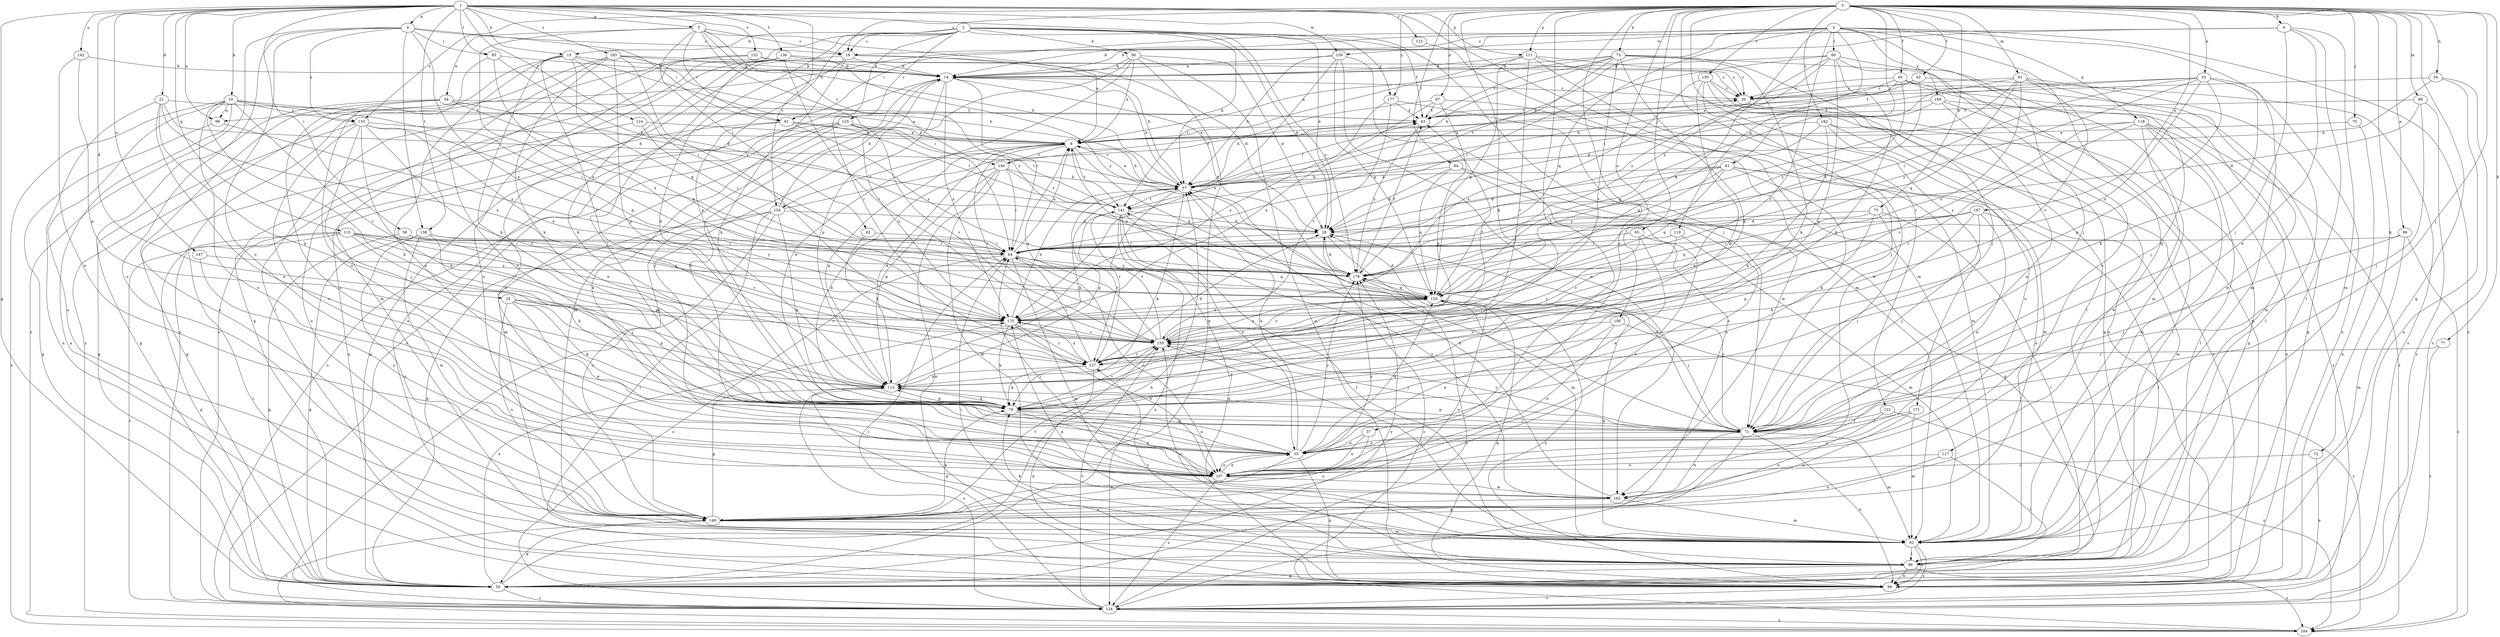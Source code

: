 strict digraph  {
0;
1;
2;
3;
4;
5;
6;
9;
10;
13;
14;
19;
20;
21;
25;
28;
33;
34;
35;
37;
40;
42;
43;
50;
54;
56;
57;
58;
60;
61;
62;
64;
65;
70;
71;
72;
73;
75;
77;
79;
81;
84;
85;
86;
88;
91;
92;
96;
97;
98;
99;
106;
107;
111;
113;
115;
117;
118;
119;
120;
122;
123;
124;
125;
127;
133;
134;
136;
138;
140;
141;
142;
147;
148;
150;
152;
154;
155;
159;
162;
167;
169;
170;
171;
177;
178;
182;
183;
184;
0 -> 9  [label=b];
0 -> 19  [label=c];
0 -> 33  [label=e];
0 -> 37  [label=f];
0 -> 40  [label=f];
0 -> 42  [label=f];
0 -> 50  [label=g];
0 -> 54  [label=h];
0 -> 65  [label=j];
0 -> 70  [label=j];
0 -> 71  [label=j];
0 -> 72  [label=k];
0 -> 73  [label=k];
0 -> 75  [label=k];
0 -> 77  [label=k];
0 -> 79  [label=k];
0 -> 81  [label=l];
0 -> 84  [label=l];
0 -> 88  [label=m];
0 -> 91  [label=m];
0 -> 96  [label=n];
0 -> 97  [label=n];
0 -> 106  [label=o];
0 -> 107  [label=o];
0 -> 111  [label=p];
0 -> 122  [label=r];
0 -> 133  [label=s];
0 -> 150  [label=v];
0 -> 167  [label=x];
0 -> 171  [label=y];
0 -> 177  [label=y];
0 -> 182  [label=z];
1 -> 4  [label=a];
1 -> 5  [label=a];
1 -> 10  [label=b];
1 -> 13  [label=b];
1 -> 21  [label=d];
1 -> 25  [label=d];
1 -> 28  [label=d];
1 -> 50  [label=g];
1 -> 58  [label=i];
1 -> 85  [label=l];
1 -> 92  [label=m];
1 -> 98  [label=n];
1 -> 111  [label=p];
1 -> 115  [label=q];
1 -> 123  [label=r];
1 -> 124  [label=r];
1 -> 136  [label=t];
1 -> 138  [label=t];
1 -> 142  [label=u];
1 -> 147  [label=u];
1 -> 152  [label=v];
1 -> 154  [label=v];
1 -> 159  [label=w];
1 -> 183  [label=z];
2 -> 13  [label=b];
2 -> 19  [label=c];
2 -> 28  [label=d];
2 -> 43  [label=f];
2 -> 56  [label=h];
2 -> 57  [label=h];
2 -> 71  [label=j];
2 -> 79  [label=k];
2 -> 113  [label=p];
2 -> 125  [label=r];
2 -> 127  [label=r];
2 -> 148  [label=u];
2 -> 177  [label=y];
2 -> 178  [label=y];
3 -> 14  [label=b];
3 -> 57  [label=h];
3 -> 60  [label=i];
3 -> 61  [label=i];
3 -> 71  [label=j];
3 -> 92  [label=m];
3 -> 117  [label=q];
3 -> 118  [label=q];
3 -> 119  [label=q];
3 -> 120  [label=q];
3 -> 127  [label=r];
3 -> 159  [label=w];
3 -> 169  [label=x];
3 -> 178  [label=y];
3 -> 184  [label=z];
4 -> 19  [label=c];
4 -> 61  [label=i];
4 -> 85  [label=l];
4 -> 107  [label=o];
4 -> 133  [label=s];
4 -> 138  [label=t];
4 -> 148  [label=u];
4 -> 170  [label=x];
4 -> 184  [label=z];
5 -> 6  [label=a];
5 -> 19  [label=c];
5 -> 34  [label=e];
5 -> 57  [label=h];
5 -> 61  [label=i];
5 -> 62  [label=i];
5 -> 64  [label=i];
5 -> 140  [label=t];
5 -> 170  [label=x];
6 -> 57  [label=h];
6 -> 113  [label=p];
6 -> 120  [label=q];
6 -> 140  [label=t];
6 -> 141  [label=t];
6 -> 154  [label=v];
6 -> 155  [label=v];
9 -> 14  [label=b];
9 -> 19  [label=c];
9 -> 35  [label=e];
9 -> 71  [label=j];
9 -> 86  [label=l];
9 -> 92  [label=m];
9 -> 98  [label=n];
10 -> 6  [label=a];
10 -> 64  [label=i];
10 -> 79  [label=k];
10 -> 98  [label=n];
10 -> 99  [label=n];
10 -> 107  [label=o];
10 -> 133  [label=s];
10 -> 148  [label=u];
10 -> 155  [label=v];
10 -> 184  [label=z];
13 -> 14  [label=b];
13 -> 57  [label=h];
13 -> 64  [label=i];
13 -> 79  [label=k];
13 -> 107  [label=o];
13 -> 120  [label=q];
13 -> 127  [label=r];
13 -> 184  [label=z];
14 -> 20  [label=c];
14 -> 64  [label=i];
14 -> 92  [label=m];
14 -> 113  [label=p];
14 -> 134  [label=s];
14 -> 170  [label=x];
14 -> 178  [label=y];
19 -> 14  [label=b];
19 -> 28  [label=d];
19 -> 57  [label=h];
19 -> 79  [label=k];
19 -> 99  [label=n];
19 -> 148  [label=u];
20 -> 43  [label=f];
20 -> 86  [label=l];
21 -> 35  [label=e];
21 -> 43  [label=f];
21 -> 57  [label=h];
21 -> 99  [label=n];
21 -> 113  [label=p];
21 -> 170  [label=x];
25 -> 35  [label=e];
25 -> 79  [label=k];
25 -> 113  [label=p];
25 -> 148  [label=u];
25 -> 155  [label=v];
25 -> 170  [label=x];
28 -> 64  [label=i];
28 -> 92  [label=m];
28 -> 184  [label=z];
33 -> 20  [label=c];
33 -> 64  [label=i];
33 -> 79  [label=k];
33 -> 99  [label=n];
33 -> 113  [label=p];
33 -> 141  [label=t];
33 -> 170  [label=x];
33 -> 178  [label=y];
34 -> 43  [label=f];
34 -> 50  [label=g];
34 -> 107  [label=o];
34 -> 120  [label=q];
34 -> 141  [label=t];
34 -> 148  [label=u];
35 -> 14  [label=b];
35 -> 57  [label=h];
35 -> 99  [label=n];
35 -> 107  [label=o];
35 -> 113  [label=p];
35 -> 120  [label=q];
35 -> 148  [label=u];
35 -> 178  [label=y];
37 -> 35  [label=e];
37 -> 107  [label=o];
37 -> 148  [label=u];
40 -> 6  [label=a];
40 -> 20  [label=c];
40 -> 50  [label=g];
40 -> 57  [label=h];
40 -> 71  [label=j];
40 -> 92  [label=m];
40 -> 178  [label=y];
42 -> 20  [label=c];
42 -> 43  [label=f];
42 -> 134  [label=s];
42 -> 178  [label=y];
43 -> 6  [label=a];
43 -> 178  [label=y];
50 -> 57  [label=h];
50 -> 134  [label=s];
50 -> 170  [label=x];
50 -> 178  [label=y];
54 -> 20  [label=c];
54 -> 57  [label=h];
54 -> 99  [label=n];
54 -> 134  [label=s];
56 -> 6  [label=a];
56 -> 14  [label=b];
56 -> 28  [label=d];
56 -> 35  [label=e];
56 -> 50  [label=g];
56 -> 99  [label=n];
56 -> 107  [label=o];
57 -> 6  [label=a];
57 -> 14  [label=b];
57 -> 43  [label=f];
57 -> 71  [label=j];
57 -> 79  [label=k];
57 -> 113  [label=p];
57 -> 127  [label=r];
57 -> 141  [label=t];
58 -> 50  [label=g];
58 -> 64  [label=i];
58 -> 155  [label=v];
60 -> 14  [label=b];
60 -> 64  [label=i];
60 -> 79  [label=k];
60 -> 92  [label=m];
60 -> 107  [label=o];
60 -> 113  [label=p];
60 -> 120  [label=q];
60 -> 178  [label=y];
61 -> 6  [label=a];
61 -> 99  [label=n];
61 -> 141  [label=t];
61 -> 148  [label=u];
61 -> 178  [label=y];
62 -> 64  [label=i];
62 -> 127  [label=r];
64 -> 6  [label=a];
64 -> 92  [label=m];
64 -> 107  [label=o];
64 -> 120  [label=q];
64 -> 134  [label=s];
64 -> 178  [label=y];
65 -> 35  [label=e];
65 -> 64  [label=i];
65 -> 107  [label=o];
65 -> 127  [label=r];
70 -> 6  [label=a];
70 -> 99  [label=n];
71 -> 28  [label=d];
71 -> 35  [label=e];
71 -> 50  [label=g];
71 -> 92  [label=m];
71 -> 99  [label=n];
71 -> 113  [label=p];
71 -> 155  [label=v];
71 -> 162  [label=w];
71 -> 178  [label=y];
72 -> 99  [label=n];
72 -> 107  [label=o];
73 -> 6  [label=a];
73 -> 14  [label=b];
73 -> 43  [label=f];
73 -> 57  [label=h];
73 -> 71  [label=j];
73 -> 79  [label=k];
73 -> 99  [label=n];
73 -> 113  [label=p];
73 -> 141  [label=t];
73 -> 155  [label=v];
75 -> 28  [label=d];
75 -> 71  [label=j];
75 -> 86  [label=l];
75 -> 113  [label=p];
75 -> 120  [label=q];
77 -> 127  [label=r];
77 -> 134  [label=s];
79 -> 35  [label=e];
79 -> 71  [label=j];
79 -> 107  [label=o];
79 -> 113  [label=p];
79 -> 155  [label=v];
81 -> 28  [label=d];
81 -> 57  [label=h];
81 -> 64  [label=i];
81 -> 79  [label=k];
81 -> 92  [label=m];
81 -> 120  [label=q];
81 -> 148  [label=u];
81 -> 178  [label=y];
84 -> 28  [label=d];
84 -> 50  [label=g];
84 -> 57  [label=h];
84 -> 107  [label=o];
84 -> 120  [label=q];
85 -> 14  [label=b];
85 -> 28  [label=d];
85 -> 107  [label=o];
85 -> 170  [label=x];
86 -> 50  [label=g];
86 -> 64  [label=i];
86 -> 99  [label=n];
86 -> 113  [label=p];
86 -> 127  [label=r];
86 -> 155  [label=v];
86 -> 184  [label=z];
88 -> 28  [label=d];
88 -> 43  [label=f];
88 -> 71  [label=j];
88 -> 134  [label=s];
91 -> 20  [label=c];
91 -> 28  [label=d];
91 -> 64  [label=i];
91 -> 86  [label=l];
91 -> 120  [label=q];
91 -> 155  [label=v];
91 -> 162  [label=w];
91 -> 170  [label=x];
92 -> 79  [label=k];
92 -> 86  [label=l];
92 -> 99  [label=n];
92 -> 120  [label=q];
92 -> 134  [label=s];
92 -> 155  [label=v];
92 -> 170  [label=x];
96 -> 64  [label=i];
96 -> 71  [label=j];
96 -> 92  [label=m];
96 -> 184  [label=z];
97 -> 43  [label=f];
97 -> 57  [label=h];
97 -> 92  [label=m];
97 -> 113  [label=p];
97 -> 170  [label=x];
98 -> 50  [label=g];
98 -> 178  [label=y];
99 -> 120  [label=q];
99 -> 134  [label=s];
106 -> 35  [label=e];
106 -> 107  [label=o];
106 -> 155  [label=v];
106 -> 184  [label=z];
107 -> 35  [label=e];
107 -> 134  [label=s];
107 -> 162  [label=w];
107 -> 178  [label=y];
111 -> 14  [label=b];
111 -> 20  [label=c];
111 -> 86  [label=l];
111 -> 120  [label=q];
111 -> 127  [label=r];
111 -> 141  [label=t];
111 -> 162  [label=w];
113 -> 6  [label=a];
113 -> 57  [label=h];
113 -> 79  [label=k];
113 -> 134  [label=s];
115 -> 50  [label=g];
115 -> 64  [label=i];
115 -> 79  [label=k];
115 -> 86  [label=l];
115 -> 113  [label=p];
115 -> 120  [label=q];
115 -> 134  [label=s];
115 -> 170  [label=x];
117 -> 86  [label=l];
117 -> 107  [label=o];
117 -> 148  [label=u];
118 -> 6  [label=a];
118 -> 86  [label=l];
118 -> 92  [label=m];
118 -> 99  [label=n];
118 -> 127  [label=r];
118 -> 134  [label=s];
118 -> 155  [label=v];
118 -> 162  [label=w];
119 -> 64  [label=i];
119 -> 92  [label=m];
119 -> 155  [label=v];
120 -> 6  [label=a];
120 -> 28  [label=d];
120 -> 71  [label=j];
120 -> 99  [label=n];
120 -> 148  [label=u];
120 -> 155  [label=v];
120 -> 170  [label=x];
122 -> 71  [label=j];
122 -> 148  [label=u];
122 -> 184  [label=z];
123 -> 92  [label=m];
124 -> 6  [label=a];
124 -> 50  [label=g];
124 -> 64  [label=i];
125 -> 6  [label=a];
125 -> 35  [label=e];
125 -> 50  [label=g];
125 -> 92  [label=m];
125 -> 134  [label=s];
125 -> 141  [label=t];
125 -> 155  [label=v];
125 -> 170  [label=x];
127 -> 28  [label=d];
127 -> 64  [label=i];
127 -> 79  [label=k];
127 -> 99  [label=n];
127 -> 113  [label=p];
127 -> 170  [label=x];
133 -> 6  [label=a];
133 -> 50  [label=g];
133 -> 71  [label=j];
133 -> 79  [label=k];
133 -> 107  [label=o];
133 -> 120  [label=q];
133 -> 127  [label=r];
133 -> 170  [label=x];
134 -> 64  [label=i];
134 -> 155  [label=v];
134 -> 178  [label=y];
134 -> 184  [label=z];
136 -> 14  [label=b];
136 -> 50  [label=g];
136 -> 71  [label=j];
136 -> 79  [label=k];
136 -> 134  [label=s];
136 -> 155  [label=v];
136 -> 178  [label=y];
138 -> 50  [label=g];
138 -> 64  [label=i];
138 -> 71  [label=j];
138 -> 148  [label=u];
138 -> 162  [label=w];
138 -> 178  [label=y];
140 -> 43  [label=f];
140 -> 57  [label=h];
140 -> 64  [label=i];
140 -> 79  [label=k];
140 -> 92  [label=m];
140 -> 99  [label=n];
140 -> 113  [label=p];
140 -> 141  [label=t];
141 -> 28  [label=d];
141 -> 35  [label=e];
141 -> 86  [label=l];
141 -> 99  [label=n];
141 -> 127  [label=r];
141 -> 134  [label=s];
142 -> 14  [label=b];
142 -> 107  [label=o];
142 -> 113  [label=p];
147 -> 107  [label=o];
147 -> 178  [label=y];
148 -> 50  [label=g];
148 -> 79  [label=k];
148 -> 92  [label=m];
148 -> 113  [label=p];
148 -> 155  [label=v];
148 -> 184  [label=z];
150 -> 20  [label=c];
150 -> 50  [label=g];
150 -> 71  [label=j];
150 -> 79  [label=k];
150 -> 99  [label=n];
150 -> 170  [label=x];
152 -> 14  [label=b];
152 -> 20  [label=c];
152 -> 86  [label=l];
152 -> 92  [label=m];
154 -> 14  [label=b];
154 -> 20  [label=c];
154 -> 28  [label=d];
154 -> 50  [label=g];
154 -> 79  [label=k];
154 -> 86  [label=l];
154 -> 134  [label=s];
154 -> 148  [label=u];
155 -> 6  [label=a];
155 -> 43  [label=f];
155 -> 71  [label=j];
155 -> 120  [label=q];
155 -> 127  [label=r];
155 -> 141  [label=t];
159 -> 14  [label=b];
159 -> 57  [label=h];
159 -> 120  [label=q];
159 -> 134  [label=s];
159 -> 162  [label=w];
159 -> 170  [label=x];
162 -> 57  [label=h];
162 -> 64  [label=i];
162 -> 92  [label=m];
162 -> 141  [label=t];
162 -> 148  [label=u];
167 -> 28  [label=d];
167 -> 35  [label=e];
167 -> 64  [label=i];
167 -> 71  [label=j];
167 -> 79  [label=k];
167 -> 86  [label=l];
167 -> 170  [label=x];
169 -> 35  [label=e];
169 -> 43  [label=f];
169 -> 50  [label=g];
169 -> 120  [label=q];
169 -> 184  [label=z];
170 -> 57  [label=h];
170 -> 79  [label=k];
170 -> 107  [label=o];
170 -> 127  [label=r];
170 -> 155  [label=v];
171 -> 71  [label=j];
171 -> 92  [label=m];
171 -> 107  [label=o];
171 -> 148  [label=u];
177 -> 43  [label=f];
177 -> 155  [label=v];
177 -> 162  [label=w];
177 -> 170  [label=x];
178 -> 28  [label=d];
178 -> 43  [label=f];
178 -> 120  [label=q];
182 -> 6  [label=a];
182 -> 79  [label=k];
182 -> 92  [label=m];
182 -> 99  [label=n];
182 -> 107  [label=o];
182 -> 120  [label=q];
183 -> 14  [label=b];
183 -> 20  [label=c];
183 -> 79  [label=k];
183 -> 107  [label=o];
183 -> 113  [label=p];
183 -> 134  [label=s];
183 -> 155  [label=v];
183 -> 178  [label=y];
}
